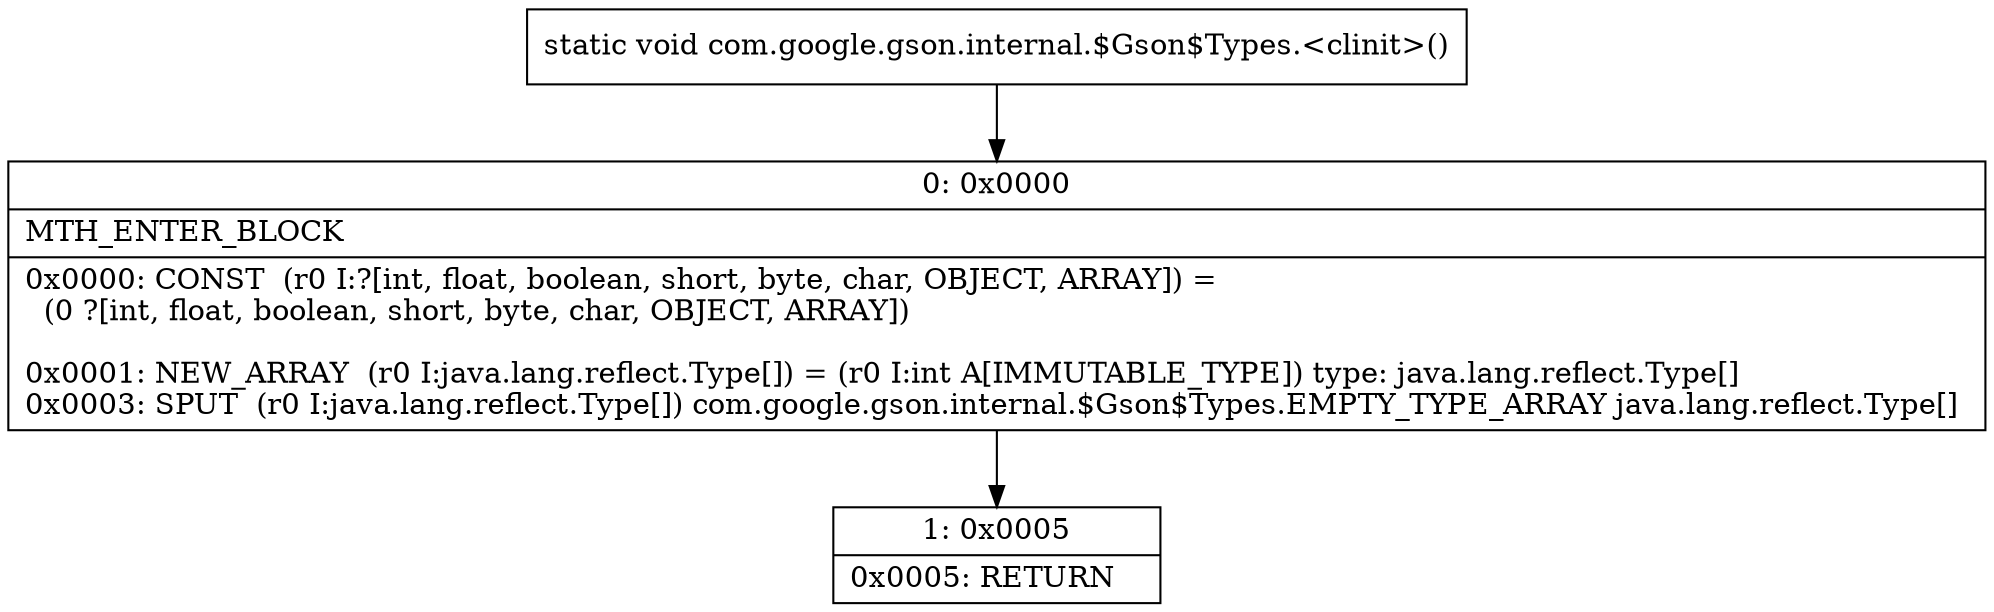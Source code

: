 digraph "CFG forcom.google.gson.internal.$Gson$Types.\<clinit\>()V" {
Node_0 [shape=record,label="{0\:\ 0x0000|MTH_ENTER_BLOCK\l|0x0000: CONST  (r0 I:?[int, float, boolean, short, byte, char, OBJECT, ARRAY]) = \l  (0 ?[int, float, boolean, short, byte, char, OBJECT, ARRAY])\l \l0x0001: NEW_ARRAY  (r0 I:java.lang.reflect.Type[]) = (r0 I:int A[IMMUTABLE_TYPE]) type: java.lang.reflect.Type[] \l0x0003: SPUT  (r0 I:java.lang.reflect.Type[]) com.google.gson.internal.$Gson$Types.EMPTY_TYPE_ARRAY java.lang.reflect.Type[] \l}"];
Node_1 [shape=record,label="{1\:\ 0x0005|0x0005: RETURN   \l}"];
MethodNode[shape=record,label="{static void com.google.gson.internal.$Gson$Types.\<clinit\>() }"];
MethodNode -> Node_0;
Node_0 -> Node_1;
}

